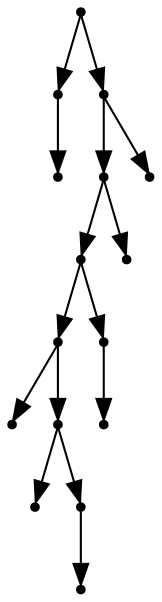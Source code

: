 digraph {
  15 [shape=point];
  1 [shape=point];
  0 [shape=point];
  14 [shape=point];
  12 [shape=point];
  10 [shape=point];
  7 [shape=point];
  2 [shape=point];
  6 [shape=point];
  3 [shape=point];
  5 [shape=point];
  4 [shape=point];
  9 [shape=point];
  8 [shape=point];
  11 [shape=point];
  13 [shape=point];
15 -> 1;
1 -> 0;
15 -> 14;
14 -> 12;
12 -> 10;
10 -> 7;
7 -> 2;
7 -> 6;
6 -> 3;
6 -> 5;
5 -> 4;
10 -> 9;
9 -> 8;
12 -> 11;
14 -> 13;
}
